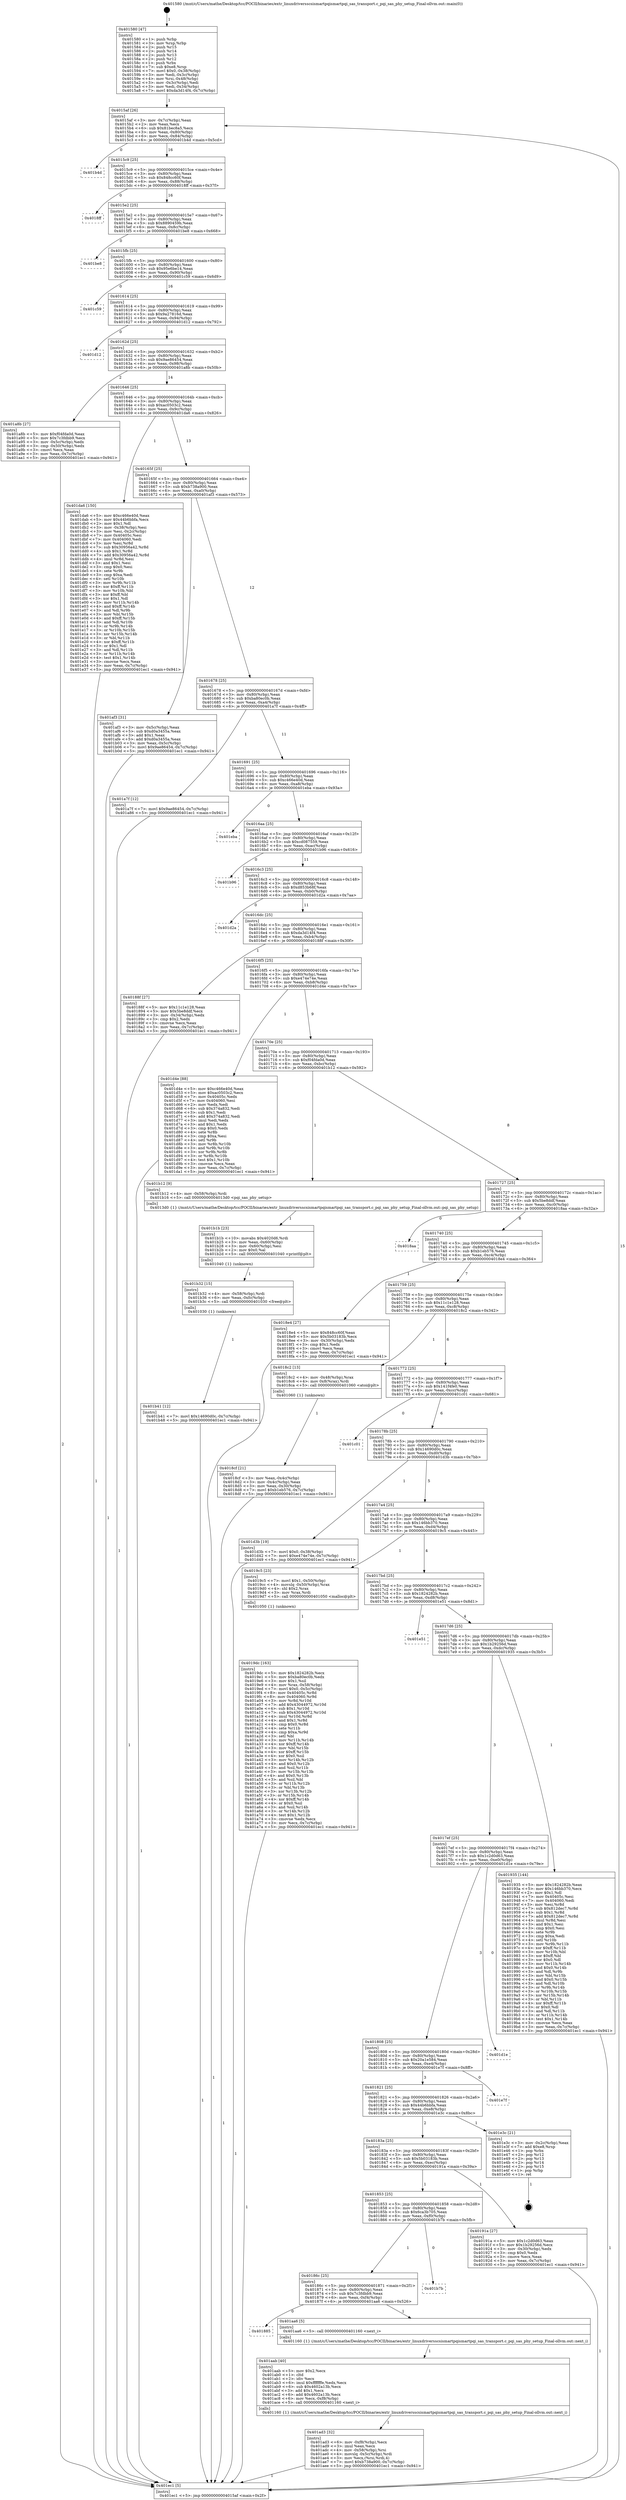 digraph "0x401580" {
  label = "0x401580 (/mnt/c/Users/mathe/Desktop/tcc/POCII/binaries/extr_linuxdriversscsismartpqismartpqi_sas_transport.c_pqi_sas_phy_setup_Final-ollvm.out::main(0))"
  labelloc = "t"
  node[shape=record]

  Entry [label="",width=0.3,height=0.3,shape=circle,fillcolor=black,style=filled]
  "0x4015af" [label="{
     0x4015af [26]\l
     | [instrs]\l
     &nbsp;&nbsp;0x4015af \<+3\>: mov -0x7c(%rbp),%eax\l
     &nbsp;&nbsp;0x4015b2 \<+2\>: mov %eax,%ecx\l
     &nbsp;&nbsp;0x4015b4 \<+6\>: sub $0x81bec8a5,%ecx\l
     &nbsp;&nbsp;0x4015ba \<+3\>: mov %eax,-0x80(%rbp)\l
     &nbsp;&nbsp;0x4015bd \<+6\>: mov %ecx,-0x84(%rbp)\l
     &nbsp;&nbsp;0x4015c3 \<+6\>: je 0000000000401b4d \<main+0x5cd\>\l
  }"]
  "0x401b4d" [label="{
     0x401b4d\l
  }", style=dashed]
  "0x4015c9" [label="{
     0x4015c9 [25]\l
     | [instrs]\l
     &nbsp;&nbsp;0x4015c9 \<+5\>: jmp 00000000004015ce \<main+0x4e\>\l
     &nbsp;&nbsp;0x4015ce \<+3\>: mov -0x80(%rbp),%eax\l
     &nbsp;&nbsp;0x4015d1 \<+5\>: sub $0x848cc60f,%eax\l
     &nbsp;&nbsp;0x4015d6 \<+6\>: mov %eax,-0x88(%rbp)\l
     &nbsp;&nbsp;0x4015dc \<+6\>: je 00000000004018ff \<main+0x37f\>\l
  }"]
  Exit [label="",width=0.3,height=0.3,shape=circle,fillcolor=black,style=filled,peripheries=2]
  "0x4018ff" [label="{
     0x4018ff\l
  }", style=dashed]
  "0x4015e2" [label="{
     0x4015e2 [25]\l
     | [instrs]\l
     &nbsp;&nbsp;0x4015e2 \<+5\>: jmp 00000000004015e7 \<main+0x67\>\l
     &nbsp;&nbsp;0x4015e7 \<+3\>: mov -0x80(%rbp),%eax\l
     &nbsp;&nbsp;0x4015ea \<+5\>: sub $0x8890459b,%eax\l
     &nbsp;&nbsp;0x4015ef \<+6\>: mov %eax,-0x8c(%rbp)\l
     &nbsp;&nbsp;0x4015f5 \<+6\>: je 0000000000401be8 \<main+0x668\>\l
  }"]
  "0x401b41" [label="{
     0x401b41 [12]\l
     | [instrs]\l
     &nbsp;&nbsp;0x401b41 \<+7\>: movl $0x14690d0c,-0x7c(%rbp)\l
     &nbsp;&nbsp;0x401b48 \<+5\>: jmp 0000000000401ec1 \<main+0x941\>\l
  }"]
  "0x401be8" [label="{
     0x401be8\l
  }", style=dashed]
  "0x4015fb" [label="{
     0x4015fb [25]\l
     | [instrs]\l
     &nbsp;&nbsp;0x4015fb \<+5\>: jmp 0000000000401600 \<main+0x80\>\l
     &nbsp;&nbsp;0x401600 \<+3\>: mov -0x80(%rbp),%eax\l
     &nbsp;&nbsp;0x401603 \<+5\>: sub $0x95e6be14,%eax\l
     &nbsp;&nbsp;0x401608 \<+6\>: mov %eax,-0x90(%rbp)\l
     &nbsp;&nbsp;0x40160e \<+6\>: je 0000000000401c59 \<main+0x6d9\>\l
  }"]
  "0x401b32" [label="{
     0x401b32 [15]\l
     | [instrs]\l
     &nbsp;&nbsp;0x401b32 \<+4\>: mov -0x58(%rbp),%rdi\l
     &nbsp;&nbsp;0x401b36 \<+6\>: mov %eax,-0xfc(%rbp)\l
     &nbsp;&nbsp;0x401b3c \<+5\>: call 0000000000401030 \<free@plt\>\l
     | [calls]\l
     &nbsp;&nbsp;0x401030 \{1\} (unknown)\l
  }"]
  "0x401c59" [label="{
     0x401c59\l
  }", style=dashed]
  "0x401614" [label="{
     0x401614 [25]\l
     | [instrs]\l
     &nbsp;&nbsp;0x401614 \<+5\>: jmp 0000000000401619 \<main+0x99\>\l
     &nbsp;&nbsp;0x401619 \<+3\>: mov -0x80(%rbp),%eax\l
     &nbsp;&nbsp;0x40161c \<+5\>: sub $0x9a27816d,%eax\l
     &nbsp;&nbsp;0x401621 \<+6\>: mov %eax,-0x94(%rbp)\l
     &nbsp;&nbsp;0x401627 \<+6\>: je 0000000000401d12 \<main+0x792\>\l
  }"]
  "0x401b1b" [label="{
     0x401b1b [23]\l
     | [instrs]\l
     &nbsp;&nbsp;0x401b1b \<+10\>: movabs $0x4020d6,%rdi\l
     &nbsp;&nbsp;0x401b25 \<+3\>: mov %eax,-0x60(%rbp)\l
     &nbsp;&nbsp;0x401b28 \<+3\>: mov -0x60(%rbp),%esi\l
     &nbsp;&nbsp;0x401b2b \<+2\>: mov $0x0,%al\l
     &nbsp;&nbsp;0x401b2d \<+5\>: call 0000000000401040 \<printf@plt\>\l
     | [calls]\l
     &nbsp;&nbsp;0x401040 \{1\} (unknown)\l
  }"]
  "0x401d12" [label="{
     0x401d12\l
  }", style=dashed]
  "0x40162d" [label="{
     0x40162d [25]\l
     | [instrs]\l
     &nbsp;&nbsp;0x40162d \<+5\>: jmp 0000000000401632 \<main+0xb2\>\l
     &nbsp;&nbsp;0x401632 \<+3\>: mov -0x80(%rbp),%eax\l
     &nbsp;&nbsp;0x401635 \<+5\>: sub $0x9ae86454,%eax\l
     &nbsp;&nbsp;0x40163a \<+6\>: mov %eax,-0x98(%rbp)\l
     &nbsp;&nbsp;0x401640 \<+6\>: je 0000000000401a8b \<main+0x50b\>\l
  }"]
  "0x401ad3" [label="{
     0x401ad3 [32]\l
     | [instrs]\l
     &nbsp;&nbsp;0x401ad3 \<+6\>: mov -0xf8(%rbp),%ecx\l
     &nbsp;&nbsp;0x401ad9 \<+3\>: imul %eax,%ecx\l
     &nbsp;&nbsp;0x401adc \<+4\>: mov -0x58(%rbp),%rsi\l
     &nbsp;&nbsp;0x401ae0 \<+4\>: movslq -0x5c(%rbp),%rdi\l
     &nbsp;&nbsp;0x401ae4 \<+3\>: mov %ecx,(%rsi,%rdi,4)\l
     &nbsp;&nbsp;0x401ae7 \<+7\>: movl $0xb738a900,-0x7c(%rbp)\l
     &nbsp;&nbsp;0x401aee \<+5\>: jmp 0000000000401ec1 \<main+0x941\>\l
  }"]
  "0x401a8b" [label="{
     0x401a8b [27]\l
     | [instrs]\l
     &nbsp;&nbsp;0x401a8b \<+5\>: mov $0xf04fda0d,%eax\l
     &nbsp;&nbsp;0x401a90 \<+5\>: mov $0x7c3fdbb9,%ecx\l
     &nbsp;&nbsp;0x401a95 \<+3\>: mov -0x5c(%rbp),%edx\l
     &nbsp;&nbsp;0x401a98 \<+3\>: cmp -0x50(%rbp),%edx\l
     &nbsp;&nbsp;0x401a9b \<+3\>: cmovl %ecx,%eax\l
     &nbsp;&nbsp;0x401a9e \<+3\>: mov %eax,-0x7c(%rbp)\l
     &nbsp;&nbsp;0x401aa1 \<+5\>: jmp 0000000000401ec1 \<main+0x941\>\l
  }"]
  "0x401646" [label="{
     0x401646 [25]\l
     | [instrs]\l
     &nbsp;&nbsp;0x401646 \<+5\>: jmp 000000000040164b \<main+0xcb\>\l
     &nbsp;&nbsp;0x40164b \<+3\>: mov -0x80(%rbp),%eax\l
     &nbsp;&nbsp;0x40164e \<+5\>: sub $0xac0503c2,%eax\l
     &nbsp;&nbsp;0x401653 \<+6\>: mov %eax,-0x9c(%rbp)\l
     &nbsp;&nbsp;0x401659 \<+6\>: je 0000000000401da6 \<main+0x826\>\l
  }"]
  "0x401aab" [label="{
     0x401aab [40]\l
     | [instrs]\l
     &nbsp;&nbsp;0x401aab \<+5\>: mov $0x2,%ecx\l
     &nbsp;&nbsp;0x401ab0 \<+1\>: cltd\l
     &nbsp;&nbsp;0x401ab1 \<+2\>: idiv %ecx\l
     &nbsp;&nbsp;0x401ab3 \<+6\>: imul $0xfffffffe,%edx,%ecx\l
     &nbsp;&nbsp;0x401ab9 \<+6\>: sub $0x4602a13b,%ecx\l
     &nbsp;&nbsp;0x401abf \<+3\>: add $0x1,%ecx\l
     &nbsp;&nbsp;0x401ac2 \<+6\>: add $0x4602a13b,%ecx\l
     &nbsp;&nbsp;0x401ac8 \<+6\>: mov %ecx,-0xf8(%rbp)\l
     &nbsp;&nbsp;0x401ace \<+5\>: call 0000000000401160 \<next_i\>\l
     | [calls]\l
     &nbsp;&nbsp;0x401160 \{1\} (/mnt/c/Users/mathe/Desktop/tcc/POCII/binaries/extr_linuxdriversscsismartpqismartpqi_sas_transport.c_pqi_sas_phy_setup_Final-ollvm.out::next_i)\l
  }"]
  "0x401da6" [label="{
     0x401da6 [150]\l
     | [instrs]\l
     &nbsp;&nbsp;0x401da6 \<+5\>: mov $0xc466e40d,%eax\l
     &nbsp;&nbsp;0x401dab \<+5\>: mov $0x44b6bbfa,%ecx\l
     &nbsp;&nbsp;0x401db0 \<+2\>: mov $0x1,%dl\l
     &nbsp;&nbsp;0x401db2 \<+3\>: mov -0x38(%rbp),%esi\l
     &nbsp;&nbsp;0x401db5 \<+3\>: mov %esi,-0x2c(%rbp)\l
     &nbsp;&nbsp;0x401db8 \<+7\>: mov 0x40405c,%esi\l
     &nbsp;&nbsp;0x401dbf \<+7\>: mov 0x404060,%edi\l
     &nbsp;&nbsp;0x401dc6 \<+3\>: mov %esi,%r8d\l
     &nbsp;&nbsp;0x401dc9 \<+7\>: sub $0x30956a42,%r8d\l
     &nbsp;&nbsp;0x401dd0 \<+4\>: sub $0x1,%r8d\l
     &nbsp;&nbsp;0x401dd4 \<+7\>: add $0x30956a42,%r8d\l
     &nbsp;&nbsp;0x401ddb \<+4\>: imul %r8d,%esi\l
     &nbsp;&nbsp;0x401ddf \<+3\>: and $0x1,%esi\l
     &nbsp;&nbsp;0x401de2 \<+3\>: cmp $0x0,%esi\l
     &nbsp;&nbsp;0x401de5 \<+4\>: sete %r9b\l
     &nbsp;&nbsp;0x401de9 \<+3\>: cmp $0xa,%edi\l
     &nbsp;&nbsp;0x401dec \<+4\>: setl %r10b\l
     &nbsp;&nbsp;0x401df0 \<+3\>: mov %r9b,%r11b\l
     &nbsp;&nbsp;0x401df3 \<+4\>: xor $0xff,%r11b\l
     &nbsp;&nbsp;0x401df7 \<+3\>: mov %r10b,%bl\l
     &nbsp;&nbsp;0x401dfa \<+3\>: xor $0xff,%bl\l
     &nbsp;&nbsp;0x401dfd \<+3\>: xor $0x1,%dl\l
     &nbsp;&nbsp;0x401e00 \<+3\>: mov %r11b,%r14b\l
     &nbsp;&nbsp;0x401e03 \<+4\>: and $0xff,%r14b\l
     &nbsp;&nbsp;0x401e07 \<+3\>: and %dl,%r9b\l
     &nbsp;&nbsp;0x401e0a \<+3\>: mov %bl,%r15b\l
     &nbsp;&nbsp;0x401e0d \<+4\>: and $0xff,%r15b\l
     &nbsp;&nbsp;0x401e11 \<+3\>: and %dl,%r10b\l
     &nbsp;&nbsp;0x401e14 \<+3\>: or %r9b,%r14b\l
     &nbsp;&nbsp;0x401e17 \<+3\>: or %r10b,%r15b\l
     &nbsp;&nbsp;0x401e1a \<+3\>: xor %r15b,%r14b\l
     &nbsp;&nbsp;0x401e1d \<+3\>: or %bl,%r11b\l
     &nbsp;&nbsp;0x401e20 \<+4\>: xor $0xff,%r11b\l
     &nbsp;&nbsp;0x401e24 \<+3\>: or $0x1,%dl\l
     &nbsp;&nbsp;0x401e27 \<+3\>: and %dl,%r11b\l
     &nbsp;&nbsp;0x401e2a \<+3\>: or %r11b,%r14b\l
     &nbsp;&nbsp;0x401e2d \<+4\>: test $0x1,%r14b\l
     &nbsp;&nbsp;0x401e31 \<+3\>: cmovne %ecx,%eax\l
     &nbsp;&nbsp;0x401e34 \<+3\>: mov %eax,-0x7c(%rbp)\l
     &nbsp;&nbsp;0x401e37 \<+5\>: jmp 0000000000401ec1 \<main+0x941\>\l
  }"]
  "0x40165f" [label="{
     0x40165f [25]\l
     | [instrs]\l
     &nbsp;&nbsp;0x40165f \<+5\>: jmp 0000000000401664 \<main+0xe4\>\l
     &nbsp;&nbsp;0x401664 \<+3\>: mov -0x80(%rbp),%eax\l
     &nbsp;&nbsp;0x401667 \<+5\>: sub $0xb738a900,%eax\l
     &nbsp;&nbsp;0x40166c \<+6\>: mov %eax,-0xa0(%rbp)\l
     &nbsp;&nbsp;0x401672 \<+6\>: je 0000000000401af3 \<main+0x573\>\l
  }"]
  "0x401885" [label="{
     0x401885\l
  }", style=dashed]
  "0x401af3" [label="{
     0x401af3 [31]\l
     | [instrs]\l
     &nbsp;&nbsp;0x401af3 \<+3\>: mov -0x5c(%rbp),%eax\l
     &nbsp;&nbsp;0x401af6 \<+5\>: sub $0xd0a3455a,%eax\l
     &nbsp;&nbsp;0x401afb \<+3\>: add $0x1,%eax\l
     &nbsp;&nbsp;0x401afe \<+5\>: add $0xd0a3455a,%eax\l
     &nbsp;&nbsp;0x401b03 \<+3\>: mov %eax,-0x5c(%rbp)\l
     &nbsp;&nbsp;0x401b06 \<+7\>: movl $0x9ae86454,-0x7c(%rbp)\l
     &nbsp;&nbsp;0x401b0d \<+5\>: jmp 0000000000401ec1 \<main+0x941\>\l
  }"]
  "0x401678" [label="{
     0x401678 [25]\l
     | [instrs]\l
     &nbsp;&nbsp;0x401678 \<+5\>: jmp 000000000040167d \<main+0xfd\>\l
     &nbsp;&nbsp;0x40167d \<+3\>: mov -0x80(%rbp),%eax\l
     &nbsp;&nbsp;0x401680 \<+5\>: sub $0xba80ec0b,%eax\l
     &nbsp;&nbsp;0x401685 \<+6\>: mov %eax,-0xa4(%rbp)\l
     &nbsp;&nbsp;0x40168b \<+6\>: je 0000000000401a7f \<main+0x4ff\>\l
  }"]
  "0x401aa6" [label="{
     0x401aa6 [5]\l
     | [instrs]\l
     &nbsp;&nbsp;0x401aa6 \<+5\>: call 0000000000401160 \<next_i\>\l
     | [calls]\l
     &nbsp;&nbsp;0x401160 \{1\} (/mnt/c/Users/mathe/Desktop/tcc/POCII/binaries/extr_linuxdriversscsismartpqismartpqi_sas_transport.c_pqi_sas_phy_setup_Final-ollvm.out::next_i)\l
  }"]
  "0x401a7f" [label="{
     0x401a7f [12]\l
     | [instrs]\l
     &nbsp;&nbsp;0x401a7f \<+7\>: movl $0x9ae86454,-0x7c(%rbp)\l
     &nbsp;&nbsp;0x401a86 \<+5\>: jmp 0000000000401ec1 \<main+0x941\>\l
  }"]
  "0x401691" [label="{
     0x401691 [25]\l
     | [instrs]\l
     &nbsp;&nbsp;0x401691 \<+5\>: jmp 0000000000401696 \<main+0x116\>\l
     &nbsp;&nbsp;0x401696 \<+3\>: mov -0x80(%rbp),%eax\l
     &nbsp;&nbsp;0x401699 \<+5\>: sub $0xc466e40d,%eax\l
     &nbsp;&nbsp;0x40169e \<+6\>: mov %eax,-0xa8(%rbp)\l
     &nbsp;&nbsp;0x4016a4 \<+6\>: je 0000000000401eba \<main+0x93a\>\l
  }"]
  "0x40186c" [label="{
     0x40186c [25]\l
     | [instrs]\l
     &nbsp;&nbsp;0x40186c \<+5\>: jmp 0000000000401871 \<main+0x2f1\>\l
     &nbsp;&nbsp;0x401871 \<+3\>: mov -0x80(%rbp),%eax\l
     &nbsp;&nbsp;0x401874 \<+5\>: sub $0x7c3fdbb9,%eax\l
     &nbsp;&nbsp;0x401879 \<+6\>: mov %eax,-0xf4(%rbp)\l
     &nbsp;&nbsp;0x40187f \<+6\>: je 0000000000401aa6 \<main+0x526\>\l
  }"]
  "0x401eba" [label="{
     0x401eba\l
  }", style=dashed]
  "0x4016aa" [label="{
     0x4016aa [25]\l
     | [instrs]\l
     &nbsp;&nbsp;0x4016aa \<+5\>: jmp 00000000004016af \<main+0x12f\>\l
     &nbsp;&nbsp;0x4016af \<+3\>: mov -0x80(%rbp),%eax\l
     &nbsp;&nbsp;0x4016b2 \<+5\>: sub $0xcd087559,%eax\l
     &nbsp;&nbsp;0x4016b7 \<+6\>: mov %eax,-0xac(%rbp)\l
     &nbsp;&nbsp;0x4016bd \<+6\>: je 0000000000401b96 \<main+0x616\>\l
  }"]
  "0x401b7b" [label="{
     0x401b7b\l
  }", style=dashed]
  "0x401b96" [label="{
     0x401b96\l
  }", style=dashed]
  "0x4016c3" [label="{
     0x4016c3 [25]\l
     | [instrs]\l
     &nbsp;&nbsp;0x4016c3 \<+5\>: jmp 00000000004016c8 \<main+0x148\>\l
     &nbsp;&nbsp;0x4016c8 \<+3\>: mov -0x80(%rbp),%eax\l
     &nbsp;&nbsp;0x4016cb \<+5\>: sub $0xd853b68f,%eax\l
     &nbsp;&nbsp;0x4016d0 \<+6\>: mov %eax,-0xb0(%rbp)\l
     &nbsp;&nbsp;0x4016d6 \<+6\>: je 0000000000401d2a \<main+0x7aa\>\l
  }"]
  "0x4019dc" [label="{
     0x4019dc [163]\l
     | [instrs]\l
     &nbsp;&nbsp;0x4019dc \<+5\>: mov $0x1824282b,%ecx\l
     &nbsp;&nbsp;0x4019e1 \<+5\>: mov $0xba80ec0b,%edx\l
     &nbsp;&nbsp;0x4019e6 \<+3\>: mov $0x1,%sil\l
     &nbsp;&nbsp;0x4019e9 \<+4\>: mov %rax,-0x58(%rbp)\l
     &nbsp;&nbsp;0x4019ed \<+7\>: movl $0x0,-0x5c(%rbp)\l
     &nbsp;&nbsp;0x4019f4 \<+8\>: mov 0x40405c,%r8d\l
     &nbsp;&nbsp;0x4019fc \<+8\>: mov 0x404060,%r9d\l
     &nbsp;&nbsp;0x401a04 \<+3\>: mov %r8d,%r10d\l
     &nbsp;&nbsp;0x401a07 \<+7\>: add $0x43044972,%r10d\l
     &nbsp;&nbsp;0x401a0e \<+4\>: sub $0x1,%r10d\l
     &nbsp;&nbsp;0x401a12 \<+7\>: sub $0x43044972,%r10d\l
     &nbsp;&nbsp;0x401a19 \<+4\>: imul %r10d,%r8d\l
     &nbsp;&nbsp;0x401a1d \<+4\>: and $0x1,%r8d\l
     &nbsp;&nbsp;0x401a21 \<+4\>: cmp $0x0,%r8d\l
     &nbsp;&nbsp;0x401a25 \<+4\>: sete %r11b\l
     &nbsp;&nbsp;0x401a29 \<+4\>: cmp $0xa,%r9d\l
     &nbsp;&nbsp;0x401a2d \<+3\>: setl %bl\l
     &nbsp;&nbsp;0x401a30 \<+3\>: mov %r11b,%r14b\l
     &nbsp;&nbsp;0x401a33 \<+4\>: xor $0xff,%r14b\l
     &nbsp;&nbsp;0x401a37 \<+3\>: mov %bl,%r15b\l
     &nbsp;&nbsp;0x401a3a \<+4\>: xor $0xff,%r15b\l
     &nbsp;&nbsp;0x401a3e \<+4\>: xor $0x0,%sil\l
     &nbsp;&nbsp;0x401a42 \<+3\>: mov %r14b,%r12b\l
     &nbsp;&nbsp;0x401a45 \<+4\>: and $0x0,%r12b\l
     &nbsp;&nbsp;0x401a49 \<+3\>: and %sil,%r11b\l
     &nbsp;&nbsp;0x401a4c \<+3\>: mov %r15b,%r13b\l
     &nbsp;&nbsp;0x401a4f \<+4\>: and $0x0,%r13b\l
     &nbsp;&nbsp;0x401a53 \<+3\>: and %sil,%bl\l
     &nbsp;&nbsp;0x401a56 \<+3\>: or %r11b,%r12b\l
     &nbsp;&nbsp;0x401a59 \<+3\>: or %bl,%r13b\l
     &nbsp;&nbsp;0x401a5c \<+3\>: xor %r13b,%r12b\l
     &nbsp;&nbsp;0x401a5f \<+3\>: or %r15b,%r14b\l
     &nbsp;&nbsp;0x401a62 \<+4\>: xor $0xff,%r14b\l
     &nbsp;&nbsp;0x401a66 \<+4\>: or $0x0,%sil\l
     &nbsp;&nbsp;0x401a6a \<+3\>: and %sil,%r14b\l
     &nbsp;&nbsp;0x401a6d \<+3\>: or %r14b,%r12b\l
     &nbsp;&nbsp;0x401a70 \<+4\>: test $0x1,%r12b\l
     &nbsp;&nbsp;0x401a74 \<+3\>: cmovne %edx,%ecx\l
     &nbsp;&nbsp;0x401a77 \<+3\>: mov %ecx,-0x7c(%rbp)\l
     &nbsp;&nbsp;0x401a7a \<+5\>: jmp 0000000000401ec1 \<main+0x941\>\l
  }"]
  "0x401d2a" [label="{
     0x401d2a\l
  }", style=dashed]
  "0x4016dc" [label="{
     0x4016dc [25]\l
     | [instrs]\l
     &nbsp;&nbsp;0x4016dc \<+5\>: jmp 00000000004016e1 \<main+0x161\>\l
     &nbsp;&nbsp;0x4016e1 \<+3\>: mov -0x80(%rbp),%eax\l
     &nbsp;&nbsp;0x4016e4 \<+5\>: sub $0xda3d14f4,%eax\l
     &nbsp;&nbsp;0x4016e9 \<+6\>: mov %eax,-0xb4(%rbp)\l
     &nbsp;&nbsp;0x4016ef \<+6\>: je 000000000040188f \<main+0x30f\>\l
  }"]
  "0x401853" [label="{
     0x401853 [25]\l
     | [instrs]\l
     &nbsp;&nbsp;0x401853 \<+5\>: jmp 0000000000401858 \<main+0x2d8\>\l
     &nbsp;&nbsp;0x401858 \<+3\>: mov -0x80(%rbp),%eax\l
     &nbsp;&nbsp;0x40185b \<+5\>: sub $0x6ca3b705,%eax\l
     &nbsp;&nbsp;0x401860 \<+6\>: mov %eax,-0xf0(%rbp)\l
     &nbsp;&nbsp;0x401866 \<+6\>: je 0000000000401b7b \<main+0x5fb\>\l
  }"]
  "0x40188f" [label="{
     0x40188f [27]\l
     | [instrs]\l
     &nbsp;&nbsp;0x40188f \<+5\>: mov $0x11c1e128,%eax\l
     &nbsp;&nbsp;0x401894 \<+5\>: mov $0x5be8ddf,%ecx\l
     &nbsp;&nbsp;0x401899 \<+3\>: mov -0x34(%rbp),%edx\l
     &nbsp;&nbsp;0x40189c \<+3\>: cmp $0x2,%edx\l
     &nbsp;&nbsp;0x40189f \<+3\>: cmovne %ecx,%eax\l
     &nbsp;&nbsp;0x4018a2 \<+3\>: mov %eax,-0x7c(%rbp)\l
     &nbsp;&nbsp;0x4018a5 \<+5\>: jmp 0000000000401ec1 \<main+0x941\>\l
  }"]
  "0x4016f5" [label="{
     0x4016f5 [25]\l
     | [instrs]\l
     &nbsp;&nbsp;0x4016f5 \<+5\>: jmp 00000000004016fa \<main+0x17a\>\l
     &nbsp;&nbsp;0x4016fa \<+3\>: mov -0x80(%rbp),%eax\l
     &nbsp;&nbsp;0x4016fd \<+5\>: sub $0xe474e74e,%eax\l
     &nbsp;&nbsp;0x401702 \<+6\>: mov %eax,-0xb8(%rbp)\l
     &nbsp;&nbsp;0x401708 \<+6\>: je 0000000000401d4e \<main+0x7ce\>\l
  }"]
  "0x401ec1" [label="{
     0x401ec1 [5]\l
     | [instrs]\l
     &nbsp;&nbsp;0x401ec1 \<+5\>: jmp 00000000004015af \<main+0x2f\>\l
  }"]
  "0x401580" [label="{
     0x401580 [47]\l
     | [instrs]\l
     &nbsp;&nbsp;0x401580 \<+1\>: push %rbp\l
     &nbsp;&nbsp;0x401581 \<+3\>: mov %rsp,%rbp\l
     &nbsp;&nbsp;0x401584 \<+2\>: push %r15\l
     &nbsp;&nbsp;0x401586 \<+2\>: push %r14\l
     &nbsp;&nbsp;0x401588 \<+2\>: push %r13\l
     &nbsp;&nbsp;0x40158a \<+2\>: push %r12\l
     &nbsp;&nbsp;0x40158c \<+1\>: push %rbx\l
     &nbsp;&nbsp;0x40158d \<+7\>: sub $0xe8,%rsp\l
     &nbsp;&nbsp;0x401594 \<+7\>: movl $0x0,-0x38(%rbp)\l
     &nbsp;&nbsp;0x40159b \<+3\>: mov %edi,-0x3c(%rbp)\l
     &nbsp;&nbsp;0x40159e \<+4\>: mov %rsi,-0x48(%rbp)\l
     &nbsp;&nbsp;0x4015a2 \<+3\>: mov -0x3c(%rbp),%edi\l
     &nbsp;&nbsp;0x4015a5 \<+3\>: mov %edi,-0x34(%rbp)\l
     &nbsp;&nbsp;0x4015a8 \<+7\>: movl $0xda3d14f4,-0x7c(%rbp)\l
  }"]
  "0x40191a" [label="{
     0x40191a [27]\l
     | [instrs]\l
     &nbsp;&nbsp;0x40191a \<+5\>: mov $0x1c2d0d63,%eax\l
     &nbsp;&nbsp;0x40191f \<+5\>: mov $0x1b29256d,%ecx\l
     &nbsp;&nbsp;0x401924 \<+3\>: mov -0x30(%rbp),%edx\l
     &nbsp;&nbsp;0x401927 \<+3\>: cmp $0x0,%edx\l
     &nbsp;&nbsp;0x40192a \<+3\>: cmove %ecx,%eax\l
     &nbsp;&nbsp;0x40192d \<+3\>: mov %eax,-0x7c(%rbp)\l
     &nbsp;&nbsp;0x401930 \<+5\>: jmp 0000000000401ec1 \<main+0x941\>\l
  }"]
  "0x401d4e" [label="{
     0x401d4e [88]\l
     | [instrs]\l
     &nbsp;&nbsp;0x401d4e \<+5\>: mov $0xc466e40d,%eax\l
     &nbsp;&nbsp;0x401d53 \<+5\>: mov $0xac0503c2,%ecx\l
     &nbsp;&nbsp;0x401d58 \<+7\>: mov 0x40405c,%edx\l
     &nbsp;&nbsp;0x401d5f \<+7\>: mov 0x404060,%esi\l
     &nbsp;&nbsp;0x401d66 \<+2\>: mov %edx,%edi\l
     &nbsp;&nbsp;0x401d68 \<+6\>: sub $0x374a832,%edi\l
     &nbsp;&nbsp;0x401d6e \<+3\>: sub $0x1,%edi\l
     &nbsp;&nbsp;0x401d71 \<+6\>: add $0x374a832,%edi\l
     &nbsp;&nbsp;0x401d77 \<+3\>: imul %edi,%edx\l
     &nbsp;&nbsp;0x401d7a \<+3\>: and $0x1,%edx\l
     &nbsp;&nbsp;0x401d7d \<+3\>: cmp $0x0,%edx\l
     &nbsp;&nbsp;0x401d80 \<+4\>: sete %r8b\l
     &nbsp;&nbsp;0x401d84 \<+3\>: cmp $0xa,%esi\l
     &nbsp;&nbsp;0x401d87 \<+4\>: setl %r9b\l
     &nbsp;&nbsp;0x401d8b \<+3\>: mov %r8b,%r10b\l
     &nbsp;&nbsp;0x401d8e \<+3\>: and %r9b,%r10b\l
     &nbsp;&nbsp;0x401d91 \<+3\>: xor %r9b,%r8b\l
     &nbsp;&nbsp;0x401d94 \<+3\>: or %r8b,%r10b\l
     &nbsp;&nbsp;0x401d97 \<+4\>: test $0x1,%r10b\l
     &nbsp;&nbsp;0x401d9b \<+3\>: cmovne %ecx,%eax\l
     &nbsp;&nbsp;0x401d9e \<+3\>: mov %eax,-0x7c(%rbp)\l
     &nbsp;&nbsp;0x401da1 \<+5\>: jmp 0000000000401ec1 \<main+0x941\>\l
  }"]
  "0x40170e" [label="{
     0x40170e [25]\l
     | [instrs]\l
     &nbsp;&nbsp;0x40170e \<+5\>: jmp 0000000000401713 \<main+0x193\>\l
     &nbsp;&nbsp;0x401713 \<+3\>: mov -0x80(%rbp),%eax\l
     &nbsp;&nbsp;0x401716 \<+5\>: sub $0xf04fda0d,%eax\l
     &nbsp;&nbsp;0x40171b \<+6\>: mov %eax,-0xbc(%rbp)\l
     &nbsp;&nbsp;0x401721 \<+6\>: je 0000000000401b12 \<main+0x592\>\l
  }"]
  "0x40183a" [label="{
     0x40183a [25]\l
     | [instrs]\l
     &nbsp;&nbsp;0x40183a \<+5\>: jmp 000000000040183f \<main+0x2bf\>\l
     &nbsp;&nbsp;0x40183f \<+3\>: mov -0x80(%rbp),%eax\l
     &nbsp;&nbsp;0x401842 \<+5\>: sub $0x5b03183b,%eax\l
     &nbsp;&nbsp;0x401847 \<+6\>: mov %eax,-0xec(%rbp)\l
     &nbsp;&nbsp;0x40184d \<+6\>: je 000000000040191a \<main+0x39a\>\l
  }"]
  "0x401b12" [label="{
     0x401b12 [9]\l
     | [instrs]\l
     &nbsp;&nbsp;0x401b12 \<+4\>: mov -0x58(%rbp),%rdi\l
     &nbsp;&nbsp;0x401b16 \<+5\>: call 00000000004013d0 \<pqi_sas_phy_setup\>\l
     | [calls]\l
     &nbsp;&nbsp;0x4013d0 \{1\} (/mnt/c/Users/mathe/Desktop/tcc/POCII/binaries/extr_linuxdriversscsismartpqismartpqi_sas_transport.c_pqi_sas_phy_setup_Final-ollvm.out::pqi_sas_phy_setup)\l
  }"]
  "0x401727" [label="{
     0x401727 [25]\l
     | [instrs]\l
     &nbsp;&nbsp;0x401727 \<+5\>: jmp 000000000040172c \<main+0x1ac\>\l
     &nbsp;&nbsp;0x40172c \<+3\>: mov -0x80(%rbp),%eax\l
     &nbsp;&nbsp;0x40172f \<+5\>: sub $0x5be8ddf,%eax\l
     &nbsp;&nbsp;0x401734 \<+6\>: mov %eax,-0xc0(%rbp)\l
     &nbsp;&nbsp;0x40173a \<+6\>: je 00000000004018aa \<main+0x32a\>\l
  }"]
  "0x401e3c" [label="{
     0x401e3c [21]\l
     | [instrs]\l
     &nbsp;&nbsp;0x401e3c \<+3\>: mov -0x2c(%rbp),%eax\l
     &nbsp;&nbsp;0x401e3f \<+7\>: add $0xe8,%rsp\l
     &nbsp;&nbsp;0x401e46 \<+1\>: pop %rbx\l
     &nbsp;&nbsp;0x401e47 \<+2\>: pop %r12\l
     &nbsp;&nbsp;0x401e49 \<+2\>: pop %r13\l
     &nbsp;&nbsp;0x401e4b \<+2\>: pop %r14\l
     &nbsp;&nbsp;0x401e4d \<+2\>: pop %r15\l
     &nbsp;&nbsp;0x401e4f \<+1\>: pop %rbp\l
     &nbsp;&nbsp;0x401e50 \<+1\>: ret\l
  }"]
  "0x4018aa" [label="{
     0x4018aa\l
  }", style=dashed]
  "0x401740" [label="{
     0x401740 [25]\l
     | [instrs]\l
     &nbsp;&nbsp;0x401740 \<+5\>: jmp 0000000000401745 \<main+0x1c5\>\l
     &nbsp;&nbsp;0x401745 \<+3\>: mov -0x80(%rbp),%eax\l
     &nbsp;&nbsp;0x401748 \<+5\>: sub $0xb1eb576,%eax\l
     &nbsp;&nbsp;0x40174d \<+6\>: mov %eax,-0xc4(%rbp)\l
     &nbsp;&nbsp;0x401753 \<+6\>: je 00000000004018e4 \<main+0x364\>\l
  }"]
  "0x401821" [label="{
     0x401821 [25]\l
     | [instrs]\l
     &nbsp;&nbsp;0x401821 \<+5\>: jmp 0000000000401826 \<main+0x2a6\>\l
     &nbsp;&nbsp;0x401826 \<+3\>: mov -0x80(%rbp),%eax\l
     &nbsp;&nbsp;0x401829 \<+5\>: sub $0x44b6bbfa,%eax\l
     &nbsp;&nbsp;0x40182e \<+6\>: mov %eax,-0xe8(%rbp)\l
     &nbsp;&nbsp;0x401834 \<+6\>: je 0000000000401e3c \<main+0x8bc\>\l
  }"]
  "0x4018e4" [label="{
     0x4018e4 [27]\l
     | [instrs]\l
     &nbsp;&nbsp;0x4018e4 \<+5\>: mov $0x848cc60f,%eax\l
     &nbsp;&nbsp;0x4018e9 \<+5\>: mov $0x5b03183b,%ecx\l
     &nbsp;&nbsp;0x4018ee \<+3\>: mov -0x30(%rbp),%edx\l
     &nbsp;&nbsp;0x4018f1 \<+3\>: cmp $0x1,%edx\l
     &nbsp;&nbsp;0x4018f4 \<+3\>: cmovl %ecx,%eax\l
     &nbsp;&nbsp;0x4018f7 \<+3\>: mov %eax,-0x7c(%rbp)\l
     &nbsp;&nbsp;0x4018fa \<+5\>: jmp 0000000000401ec1 \<main+0x941\>\l
  }"]
  "0x401759" [label="{
     0x401759 [25]\l
     | [instrs]\l
     &nbsp;&nbsp;0x401759 \<+5\>: jmp 000000000040175e \<main+0x1de\>\l
     &nbsp;&nbsp;0x40175e \<+3\>: mov -0x80(%rbp),%eax\l
     &nbsp;&nbsp;0x401761 \<+5\>: sub $0x11c1e128,%eax\l
     &nbsp;&nbsp;0x401766 \<+6\>: mov %eax,-0xc8(%rbp)\l
     &nbsp;&nbsp;0x40176c \<+6\>: je 00000000004018c2 \<main+0x342\>\l
  }"]
  "0x401e7f" [label="{
     0x401e7f\l
  }", style=dashed]
  "0x4018c2" [label="{
     0x4018c2 [13]\l
     | [instrs]\l
     &nbsp;&nbsp;0x4018c2 \<+4\>: mov -0x48(%rbp),%rax\l
     &nbsp;&nbsp;0x4018c6 \<+4\>: mov 0x8(%rax),%rdi\l
     &nbsp;&nbsp;0x4018ca \<+5\>: call 0000000000401060 \<atoi@plt\>\l
     | [calls]\l
     &nbsp;&nbsp;0x401060 \{1\} (unknown)\l
  }"]
  "0x401772" [label="{
     0x401772 [25]\l
     | [instrs]\l
     &nbsp;&nbsp;0x401772 \<+5\>: jmp 0000000000401777 \<main+0x1f7\>\l
     &nbsp;&nbsp;0x401777 \<+3\>: mov -0x80(%rbp),%eax\l
     &nbsp;&nbsp;0x40177a \<+5\>: sub $0x141f4fe0,%eax\l
     &nbsp;&nbsp;0x40177f \<+6\>: mov %eax,-0xcc(%rbp)\l
     &nbsp;&nbsp;0x401785 \<+6\>: je 0000000000401c01 \<main+0x681\>\l
  }"]
  "0x4018cf" [label="{
     0x4018cf [21]\l
     | [instrs]\l
     &nbsp;&nbsp;0x4018cf \<+3\>: mov %eax,-0x4c(%rbp)\l
     &nbsp;&nbsp;0x4018d2 \<+3\>: mov -0x4c(%rbp),%eax\l
     &nbsp;&nbsp;0x4018d5 \<+3\>: mov %eax,-0x30(%rbp)\l
     &nbsp;&nbsp;0x4018d8 \<+7\>: movl $0xb1eb576,-0x7c(%rbp)\l
     &nbsp;&nbsp;0x4018df \<+5\>: jmp 0000000000401ec1 \<main+0x941\>\l
  }"]
  "0x401808" [label="{
     0x401808 [25]\l
     | [instrs]\l
     &nbsp;&nbsp;0x401808 \<+5\>: jmp 000000000040180d \<main+0x28d\>\l
     &nbsp;&nbsp;0x40180d \<+3\>: mov -0x80(%rbp),%eax\l
     &nbsp;&nbsp;0x401810 \<+5\>: sub $0x20a1e584,%eax\l
     &nbsp;&nbsp;0x401815 \<+6\>: mov %eax,-0xe4(%rbp)\l
     &nbsp;&nbsp;0x40181b \<+6\>: je 0000000000401e7f \<main+0x8ff\>\l
  }"]
  "0x401c01" [label="{
     0x401c01\l
  }", style=dashed]
  "0x40178b" [label="{
     0x40178b [25]\l
     | [instrs]\l
     &nbsp;&nbsp;0x40178b \<+5\>: jmp 0000000000401790 \<main+0x210\>\l
     &nbsp;&nbsp;0x401790 \<+3\>: mov -0x80(%rbp),%eax\l
     &nbsp;&nbsp;0x401793 \<+5\>: sub $0x14690d0c,%eax\l
     &nbsp;&nbsp;0x401798 \<+6\>: mov %eax,-0xd0(%rbp)\l
     &nbsp;&nbsp;0x40179e \<+6\>: je 0000000000401d3b \<main+0x7bb\>\l
  }"]
  "0x401d1e" [label="{
     0x401d1e\l
  }", style=dashed]
  "0x401d3b" [label="{
     0x401d3b [19]\l
     | [instrs]\l
     &nbsp;&nbsp;0x401d3b \<+7\>: movl $0x0,-0x38(%rbp)\l
     &nbsp;&nbsp;0x401d42 \<+7\>: movl $0xe474e74e,-0x7c(%rbp)\l
     &nbsp;&nbsp;0x401d49 \<+5\>: jmp 0000000000401ec1 \<main+0x941\>\l
  }"]
  "0x4017a4" [label="{
     0x4017a4 [25]\l
     | [instrs]\l
     &nbsp;&nbsp;0x4017a4 \<+5\>: jmp 00000000004017a9 \<main+0x229\>\l
     &nbsp;&nbsp;0x4017a9 \<+3\>: mov -0x80(%rbp),%eax\l
     &nbsp;&nbsp;0x4017ac \<+5\>: sub $0x146bb370,%eax\l
     &nbsp;&nbsp;0x4017b1 \<+6\>: mov %eax,-0xd4(%rbp)\l
     &nbsp;&nbsp;0x4017b7 \<+6\>: je 00000000004019c5 \<main+0x445\>\l
  }"]
  "0x4017ef" [label="{
     0x4017ef [25]\l
     | [instrs]\l
     &nbsp;&nbsp;0x4017ef \<+5\>: jmp 00000000004017f4 \<main+0x274\>\l
     &nbsp;&nbsp;0x4017f4 \<+3\>: mov -0x80(%rbp),%eax\l
     &nbsp;&nbsp;0x4017f7 \<+5\>: sub $0x1c2d0d63,%eax\l
     &nbsp;&nbsp;0x4017fc \<+6\>: mov %eax,-0xe0(%rbp)\l
     &nbsp;&nbsp;0x401802 \<+6\>: je 0000000000401d1e \<main+0x79e\>\l
  }"]
  "0x4019c5" [label="{
     0x4019c5 [23]\l
     | [instrs]\l
     &nbsp;&nbsp;0x4019c5 \<+7\>: movl $0x1,-0x50(%rbp)\l
     &nbsp;&nbsp;0x4019cc \<+4\>: movslq -0x50(%rbp),%rax\l
     &nbsp;&nbsp;0x4019d0 \<+4\>: shl $0x2,%rax\l
     &nbsp;&nbsp;0x4019d4 \<+3\>: mov %rax,%rdi\l
     &nbsp;&nbsp;0x4019d7 \<+5\>: call 0000000000401050 \<malloc@plt\>\l
     | [calls]\l
     &nbsp;&nbsp;0x401050 \{1\} (unknown)\l
  }"]
  "0x4017bd" [label="{
     0x4017bd [25]\l
     | [instrs]\l
     &nbsp;&nbsp;0x4017bd \<+5\>: jmp 00000000004017c2 \<main+0x242\>\l
     &nbsp;&nbsp;0x4017c2 \<+3\>: mov -0x80(%rbp),%eax\l
     &nbsp;&nbsp;0x4017c5 \<+5\>: sub $0x1824282b,%eax\l
     &nbsp;&nbsp;0x4017ca \<+6\>: mov %eax,-0xd8(%rbp)\l
     &nbsp;&nbsp;0x4017d0 \<+6\>: je 0000000000401e51 \<main+0x8d1\>\l
  }"]
  "0x401935" [label="{
     0x401935 [144]\l
     | [instrs]\l
     &nbsp;&nbsp;0x401935 \<+5\>: mov $0x1824282b,%eax\l
     &nbsp;&nbsp;0x40193a \<+5\>: mov $0x146bb370,%ecx\l
     &nbsp;&nbsp;0x40193f \<+2\>: mov $0x1,%dl\l
     &nbsp;&nbsp;0x401941 \<+7\>: mov 0x40405c,%esi\l
     &nbsp;&nbsp;0x401948 \<+7\>: mov 0x404060,%edi\l
     &nbsp;&nbsp;0x40194f \<+3\>: mov %esi,%r8d\l
     &nbsp;&nbsp;0x401952 \<+7\>: sub $0x812dec7,%r8d\l
     &nbsp;&nbsp;0x401959 \<+4\>: sub $0x1,%r8d\l
     &nbsp;&nbsp;0x40195d \<+7\>: add $0x812dec7,%r8d\l
     &nbsp;&nbsp;0x401964 \<+4\>: imul %r8d,%esi\l
     &nbsp;&nbsp;0x401968 \<+3\>: and $0x1,%esi\l
     &nbsp;&nbsp;0x40196b \<+3\>: cmp $0x0,%esi\l
     &nbsp;&nbsp;0x40196e \<+4\>: sete %r9b\l
     &nbsp;&nbsp;0x401972 \<+3\>: cmp $0xa,%edi\l
     &nbsp;&nbsp;0x401975 \<+4\>: setl %r10b\l
     &nbsp;&nbsp;0x401979 \<+3\>: mov %r9b,%r11b\l
     &nbsp;&nbsp;0x40197c \<+4\>: xor $0xff,%r11b\l
     &nbsp;&nbsp;0x401980 \<+3\>: mov %r10b,%bl\l
     &nbsp;&nbsp;0x401983 \<+3\>: xor $0xff,%bl\l
     &nbsp;&nbsp;0x401986 \<+3\>: xor $0x0,%dl\l
     &nbsp;&nbsp;0x401989 \<+3\>: mov %r11b,%r14b\l
     &nbsp;&nbsp;0x40198c \<+4\>: and $0x0,%r14b\l
     &nbsp;&nbsp;0x401990 \<+3\>: and %dl,%r9b\l
     &nbsp;&nbsp;0x401993 \<+3\>: mov %bl,%r15b\l
     &nbsp;&nbsp;0x401996 \<+4\>: and $0x0,%r15b\l
     &nbsp;&nbsp;0x40199a \<+3\>: and %dl,%r10b\l
     &nbsp;&nbsp;0x40199d \<+3\>: or %r9b,%r14b\l
     &nbsp;&nbsp;0x4019a0 \<+3\>: or %r10b,%r15b\l
     &nbsp;&nbsp;0x4019a3 \<+3\>: xor %r15b,%r14b\l
     &nbsp;&nbsp;0x4019a6 \<+3\>: or %bl,%r11b\l
     &nbsp;&nbsp;0x4019a9 \<+4\>: xor $0xff,%r11b\l
     &nbsp;&nbsp;0x4019ad \<+3\>: or $0x0,%dl\l
     &nbsp;&nbsp;0x4019b0 \<+3\>: and %dl,%r11b\l
     &nbsp;&nbsp;0x4019b3 \<+3\>: or %r11b,%r14b\l
     &nbsp;&nbsp;0x4019b6 \<+4\>: test $0x1,%r14b\l
     &nbsp;&nbsp;0x4019ba \<+3\>: cmovne %ecx,%eax\l
     &nbsp;&nbsp;0x4019bd \<+3\>: mov %eax,-0x7c(%rbp)\l
     &nbsp;&nbsp;0x4019c0 \<+5\>: jmp 0000000000401ec1 \<main+0x941\>\l
  }"]
  "0x401e51" [label="{
     0x401e51\l
  }", style=dashed]
  "0x4017d6" [label="{
     0x4017d6 [25]\l
     | [instrs]\l
     &nbsp;&nbsp;0x4017d6 \<+5\>: jmp 00000000004017db \<main+0x25b\>\l
     &nbsp;&nbsp;0x4017db \<+3\>: mov -0x80(%rbp),%eax\l
     &nbsp;&nbsp;0x4017de \<+5\>: sub $0x1b29256d,%eax\l
     &nbsp;&nbsp;0x4017e3 \<+6\>: mov %eax,-0xdc(%rbp)\l
     &nbsp;&nbsp;0x4017e9 \<+6\>: je 0000000000401935 \<main+0x3b5\>\l
  }"]
  Entry -> "0x401580" [label=" 1"]
  "0x4015af" -> "0x401b4d" [label=" 0"]
  "0x4015af" -> "0x4015c9" [label=" 16"]
  "0x401e3c" -> Exit [label=" 1"]
  "0x4015c9" -> "0x4018ff" [label=" 0"]
  "0x4015c9" -> "0x4015e2" [label=" 16"]
  "0x401da6" -> "0x401ec1" [label=" 1"]
  "0x4015e2" -> "0x401be8" [label=" 0"]
  "0x4015e2" -> "0x4015fb" [label=" 16"]
  "0x401d4e" -> "0x401ec1" [label=" 1"]
  "0x4015fb" -> "0x401c59" [label=" 0"]
  "0x4015fb" -> "0x401614" [label=" 16"]
  "0x401d3b" -> "0x401ec1" [label=" 1"]
  "0x401614" -> "0x401d12" [label=" 0"]
  "0x401614" -> "0x40162d" [label=" 16"]
  "0x401b41" -> "0x401ec1" [label=" 1"]
  "0x40162d" -> "0x401a8b" [label=" 2"]
  "0x40162d" -> "0x401646" [label=" 14"]
  "0x401b32" -> "0x401b41" [label=" 1"]
  "0x401646" -> "0x401da6" [label=" 1"]
  "0x401646" -> "0x40165f" [label=" 13"]
  "0x401b1b" -> "0x401b32" [label=" 1"]
  "0x40165f" -> "0x401af3" [label=" 1"]
  "0x40165f" -> "0x401678" [label=" 12"]
  "0x401b12" -> "0x401b1b" [label=" 1"]
  "0x401678" -> "0x401a7f" [label=" 1"]
  "0x401678" -> "0x401691" [label=" 11"]
  "0x401af3" -> "0x401ec1" [label=" 1"]
  "0x401691" -> "0x401eba" [label=" 0"]
  "0x401691" -> "0x4016aa" [label=" 11"]
  "0x401aab" -> "0x401ad3" [label=" 1"]
  "0x4016aa" -> "0x401b96" [label=" 0"]
  "0x4016aa" -> "0x4016c3" [label=" 11"]
  "0x401aa6" -> "0x401aab" [label=" 1"]
  "0x4016c3" -> "0x401d2a" [label=" 0"]
  "0x4016c3" -> "0x4016dc" [label=" 11"]
  "0x40186c" -> "0x401aa6" [label=" 1"]
  "0x4016dc" -> "0x40188f" [label=" 1"]
  "0x4016dc" -> "0x4016f5" [label=" 10"]
  "0x40188f" -> "0x401ec1" [label=" 1"]
  "0x401580" -> "0x4015af" [label=" 1"]
  "0x401ec1" -> "0x4015af" [label=" 15"]
  "0x401ad3" -> "0x401ec1" [label=" 1"]
  "0x4016f5" -> "0x401d4e" [label=" 1"]
  "0x4016f5" -> "0x40170e" [label=" 9"]
  "0x401853" -> "0x40186c" [label=" 1"]
  "0x40170e" -> "0x401b12" [label=" 1"]
  "0x40170e" -> "0x401727" [label=" 8"]
  "0x40186c" -> "0x401885" [label=" 0"]
  "0x401727" -> "0x4018aa" [label=" 0"]
  "0x401727" -> "0x401740" [label=" 8"]
  "0x401a8b" -> "0x401ec1" [label=" 2"]
  "0x401740" -> "0x4018e4" [label=" 1"]
  "0x401740" -> "0x401759" [label=" 7"]
  "0x4019dc" -> "0x401ec1" [label=" 1"]
  "0x401759" -> "0x4018c2" [label=" 1"]
  "0x401759" -> "0x401772" [label=" 6"]
  "0x4018c2" -> "0x4018cf" [label=" 1"]
  "0x4018cf" -> "0x401ec1" [label=" 1"]
  "0x4018e4" -> "0x401ec1" [label=" 1"]
  "0x4019c5" -> "0x4019dc" [label=" 1"]
  "0x401772" -> "0x401c01" [label=" 0"]
  "0x401772" -> "0x40178b" [label=" 6"]
  "0x40191a" -> "0x401ec1" [label=" 1"]
  "0x40178b" -> "0x401d3b" [label=" 1"]
  "0x40178b" -> "0x4017a4" [label=" 5"]
  "0x40183a" -> "0x401853" [label=" 1"]
  "0x4017a4" -> "0x4019c5" [label=" 1"]
  "0x4017a4" -> "0x4017bd" [label=" 4"]
  "0x401853" -> "0x401b7b" [label=" 0"]
  "0x4017bd" -> "0x401e51" [label=" 0"]
  "0x4017bd" -> "0x4017d6" [label=" 4"]
  "0x401821" -> "0x40183a" [label=" 2"]
  "0x4017d6" -> "0x401935" [label=" 1"]
  "0x4017d6" -> "0x4017ef" [label=" 3"]
  "0x40183a" -> "0x40191a" [label=" 1"]
  "0x4017ef" -> "0x401d1e" [label=" 0"]
  "0x4017ef" -> "0x401808" [label=" 3"]
  "0x401935" -> "0x401ec1" [label=" 1"]
  "0x401808" -> "0x401e7f" [label=" 0"]
  "0x401808" -> "0x401821" [label=" 3"]
  "0x401a7f" -> "0x401ec1" [label=" 1"]
  "0x401821" -> "0x401e3c" [label=" 1"]
}
